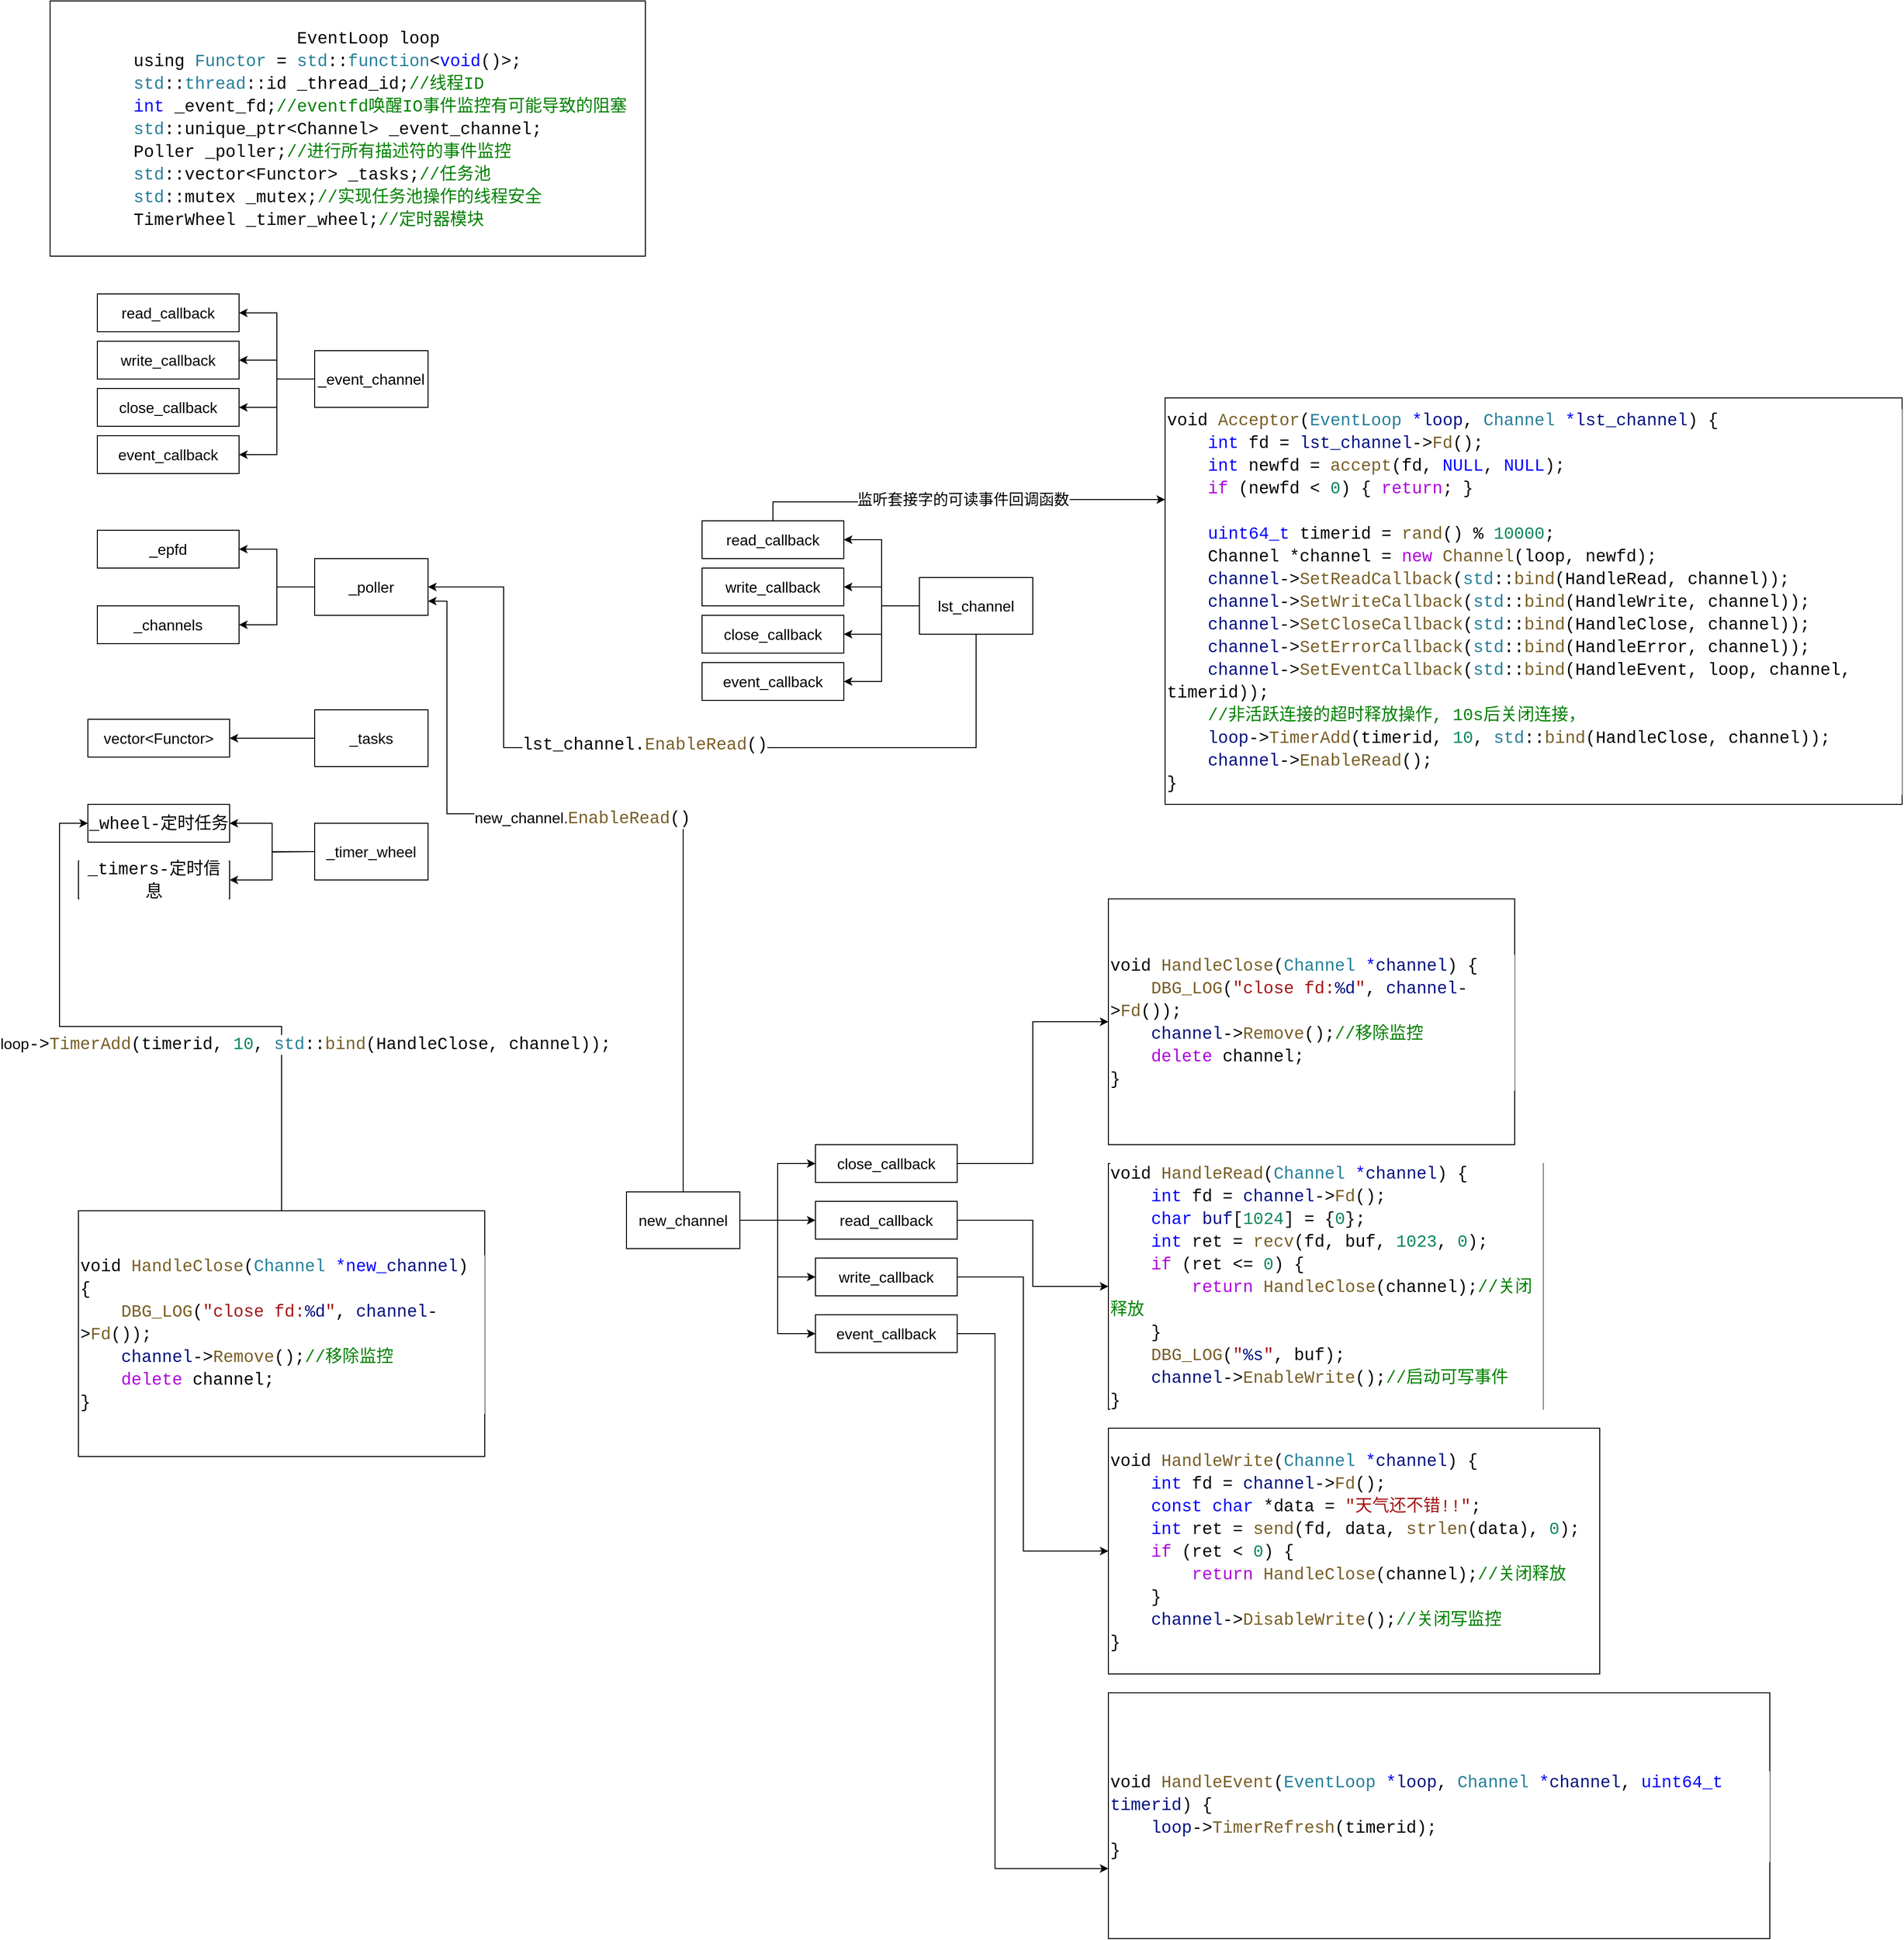 <mxfile version="20.8.10" type="device"><diagram name="第 1 页" id="_qvHNaGDCijFISNcm5_y"><mxGraphModel dx="2049" dy="1194" grid="1" gridSize="10" guides="1" tooltips="1" connect="1" arrows="1" fold="1" page="1" pageScale="1" pageWidth="827" pageHeight="1169" math="0" shadow="0"><root><mxCell id="0"/><mxCell id="1" parent="0"/><mxCell id="lhqdtVcN0ZdNPzVrgUsT-1" value="&lt;div style=&quot;background-color: rgb(255, 255, 255); font-family: Consolas, &amp;quot;Courier New&amp;quot;, monospace; font-size: 18px; line-height: 24px;&quot;&gt;&lt;div&gt;void &lt;span style=&quot;color: #795e26;&quot;&gt;HandleClose&lt;/span&gt;(&lt;span style=&quot;color: #267f99;&quot;&gt;Channel&lt;/span&gt; &lt;span style=&quot;color: #0000ff;&quot;&gt;*&lt;/span&gt;&lt;span style=&quot;color: #001080;&quot;&gt;channel&lt;/span&gt;) {&lt;/div&gt;&lt;div&gt;&amp;nbsp; &amp;nbsp; &lt;span style=&quot;color: #795e26;&quot;&gt;DBG_LOG&lt;/span&gt;(&lt;span style=&quot;color: #a31515;&quot;&gt;&quot;close fd:&lt;/span&gt;&lt;span style=&quot;color: #001080;&quot;&gt;%d&lt;/span&gt;&lt;span style=&quot;color: #a31515;&quot;&gt;&quot;&lt;/span&gt;, &lt;span style=&quot;color: #001080;&quot;&gt;channel&lt;/span&gt;-&amp;gt;&lt;span style=&quot;color: #795e26;&quot;&gt;Fd&lt;/span&gt;());&lt;/div&gt;&lt;div&gt;&amp;nbsp; &amp;nbsp; &lt;span style=&quot;color: #001080;&quot;&gt;channel&lt;/span&gt;-&amp;gt;&lt;span style=&quot;color: #795e26;&quot;&gt;Remove&lt;/span&gt;();&lt;span style=&quot;color: #008000;&quot;&gt;//移除监控&lt;/span&gt;&lt;/div&gt;&lt;div&gt;&amp;nbsp; &amp;nbsp; &lt;span style=&quot;color: #af00db;&quot;&gt;delete&lt;/span&gt; channel;&lt;/div&gt;&lt;div&gt;}&lt;/div&gt;&lt;/div&gt;" style="rounded=0;whiteSpace=wrap;html=1;align=left;" vertex="1" parent="1"><mxGeometry x="1200" y="1600" width="430" height="260" as="geometry"/></mxCell><mxCell id="lhqdtVcN0ZdNPzVrgUsT-2" value="&lt;div style=&quot;background-color: rgb(255, 255, 255); font-family: Consolas, &amp;quot;Courier New&amp;quot;, monospace; font-size: 18px; line-height: 24px;&quot;&gt;&lt;div&gt;void &lt;span style=&quot;color: #795e26;&quot;&gt;HandleRead&lt;/span&gt;(&lt;span style=&quot;color: #267f99;&quot;&gt;Channel&lt;/span&gt; &lt;span style=&quot;color: #0000ff;&quot;&gt;*&lt;/span&gt;&lt;span style=&quot;color: #001080;&quot;&gt;channel&lt;/span&gt;) {&lt;/div&gt;&lt;div&gt;&amp;nbsp; &amp;nbsp; &lt;span style=&quot;color: #0000ff;&quot;&gt;int&lt;/span&gt; fd = &lt;span style=&quot;color: #001080;&quot;&gt;channel&lt;/span&gt;-&amp;gt;&lt;span style=&quot;color: #795e26;&quot;&gt;Fd&lt;/span&gt;();&lt;/div&gt;&lt;div&gt;&amp;nbsp; &amp;nbsp; &lt;span style=&quot;color: #0000ff;&quot;&gt;char&lt;/span&gt; &lt;span style=&quot;color: #001080;&quot;&gt;buf&lt;/span&gt;[&lt;span style=&quot;color: #098658;&quot;&gt;1024&lt;/span&gt;] = {&lt;span style=&quot;color: #098658;&quot;&gt;0&lt;/span&gt;};&lt;/div&gt;&lt;div&gt;&amp;nbsp; &amp;nbsp; &lt;span style=&quot;color: #0000ff;&quot;&gt;int&lt;/span&gt; ret = &lt;span style=&quot;color: #795e26;&quot;&gt;recv&lt;/span&gt;(fd, buf, &lt;span style=&quot;color: #098658;&quot;&gt;1023&lt;/span&gt;, &lt;span style=&quot;color: #098658;&quot;&gt;0&lt;/span&gt;);&lt;/div&gt;&lt;div&gt;&amp;nbsp; &amp;nbsp; &lt;span style=&quot;color: #af00db;&quot;&gt;if&lt;/span&gt; (ret &amp;lt;= &lt;span style=&quot;color: #098658;&quot;&gt;0&lt;/span&gt;) {&lt;/div&gt;&lt;div&gt;&amp;nbsp; &amp;nbsp; &amp;nbsp; &amp;nbsp; &lt;span style=&quot;color: #af00db;&quot;&gt;return&lt;/span&gt; &lt;span style=&quot;color: #795e26;&quot;&gt;HandleClose&lt;/span&gt;(channel);&lt;span style=&quot;color: #008000;&quot;&gt;//关闭释放&lt;/span&gt;&lt;/div&gt;&lt;div&gt;&amp;nbsp; &amp;nbsp; }&lt;/div&gt;&lt;div&gt;&amp;nbsp; &amp;nbsp; &lt;span style=&quot;color: #795e26;&quot;&gt;DBG_LOG&lt;/span&gt;(&lt;span style=&quot;color: #a31515;&quot;&gt;&quot;&lt;/span&gt;&lt;span style=&quot;color: #001080;&quot;&gt;%s&lt;/span&gt;&lt;span style=&quot;color: #a31515;&quot;&gt;&quot;&lt;/span&gt;, buf);&lt;/div&gt;&lt;div&gt;&amp;nbsp; &amp;nbsp; &lt;span style=&quot;color: #001080;&quot;&gt;channel&lt;/span&gt;-&amp;gt;&lt;span style=&quot;color: #795e26;&quot;&gt;EnableWrite&lt;/span&gt;();&lt;span style=&quot;color: #008000;&quot;&gt;//启动可写事件&lt;/span&gt;&lt;/div&gt;&lt;div&gt;}&lt;/div&gt;&lt;/div&gt;" style="rounded=0;whiteSpace=wrap;html=1;align=left;" vertex="1" parent="1"><mxGeometry x="1200" y="1880" width="460" height="260" as="geometry"/></mxCell><mxCell id="lhqdtVcN0ZdNPzVrgUsT-4" value="&lt;div style=&quot;background-color: rgb(255, 255, 255); font-family: Consolas, &amp;quot;Courier New&amp;quot;, monospace; font-size: 18px; line-height: 24px;&quot;&gt;&lt;div&gt;void &lt;span style=&quot;color: #795e26;&quot;&gt;HandleWrite&lt;/span&gt;(&lt;span style=&quot;color: #267f99;&quot;&gt;Channel&lt;/span&gt; &lt;span style=&quot;color: #0000ff;&quot;&gt;*&lt;/span&gt;&lt;span style=&quot;color: #001080;&quot;&gt;channel&lt;/span&gt;) {&lt;/div&gt;&lt;div&gt;&amp;nbsp; &amp;nbsp; &lt;span style=&quot;color: #0000ff;&quot;&gt;int&lt;/span&gt; fd = &lt;span style=&quot;color: #001080;&quot;&gt;channel&lt;/span&gt;-&amp;gt;&lt;span style=&quot;color: #795e26;&quot;&gt;Fd&lt;/span&gt;();&lt;/div&gt;&lt;div&gt;&amp;nbsp; &amp;nbsp; &lt;span style=&quot;color: #0000ff;&quot;&gt;const&lt;/span&gt; &lt;span style=&quot;color: #0000ff;&quot;&gt;char&lt;/span&gt; *data = &lt;span style=&quot;color: #a31515;&quot;&gt;&quot;天气还不错!!&quot;&lt;/span&gt;;&lt;/div&gt;&lt;div&gt;&amp;nbsp; &amp;nbsp; &lt;span style=&quot;color: #0000ff;&quot;&gt;int&lt;/span&gt; ret = &lt;span style=&quot;color: #795e26;&quot;&gt;send&lt;/span&gt;(fd, data, &lt;span style=&quot;color: #795e26;&quot;&gt;strlen&lt;/span&gt;(data), &lt;span style=&quot;color: #098658;&quot;&gt;0&lt;/span&gt;);&lt;/div&gt;&lt;div&gt;&amp;nbsp; &amp;nbsp; &lt;span style=&quot;color: #af00db;&quot;&gt;if&lt;/span&gt; (ret &amp;lt; &lt;span style=&quot;color: #098658;&quot;&gt;0&lt;/span&gt;) {&lt;/div&gt;&lt;div&gt;&amp;nbsp; &amp;nbsp; &amp;nbsp; &amp;nbsp; &lt;span style=&quot;color: #af00db;&quot;&gt;return&lt;/span&gt; &lt;span style=&quot;color: #795e26;&quot;&gt;HandleClose&lt;/span&gt;(channel);&lt;span style=&quot;color: #008000;&quot;&gt;//关闭释放&lt;/span&gt;&lt;/div&gt;&lt;div&gt;&amp;nbsp; &amp;nbsp; }&lt;/div&gt;&lt;div&gt;&amp;nbsp; &amp;nbsp; &lt;span style=&quot;color: #001080;&quot;&gt;channel&lt;/span&gt;-&amp;gt;&lt;span style=&quot;color: #795e26;&quot;&gt;DisableWrite&lt;/span&gt;();&lt;span style=&quot;color: #008000;&quot;&gt;//关闭写监控&lt;/span&gt;&lt;/div&gt;&lt;div&gt;}&lt;/div&gt;&lt;/div&gt;" style="rounded=0;whiteSpace=wrap;html=1;align=left;" vertex="1" parent="1"><mxGeometry x="1200" y="2160" width="520" height="260" as="geometry"/></mxCell><mxCell id="lhqdtVcN0ZdNPzVrgUsT-5" value="&lt;div style=&quot;background-color: rgb(255, 255, 255); font-family: Consolas, &amp;quot;Courier New&amp;quot;, monospace; font-size: 18px; line-height: 24px;&quot;&gt;&lt;div&gt;void &lt;span style=&quot;color: #795e26;&quot;&gt;HandleEvent&lt;/span&gt;(&lt;span style=&quot;color: #267f99;&quot;&gt;EventLoop&lt;/span&gt; &lt;span style=&quot;color: #0000ff;&quot;&gt;*&lt;/span&gt;&lt;span style=&quot;color: #001080;&quot;&gt;loop&lt;/span&gt;, &lt;span style=&quot;color: #267f99;&quot;&gt;Channel&lt;/span&gt; &lt;span style=&quot;color: #0000ff;&quot;&gt;*&lt;/span&gt;&lt;span style=&quot;color: #001080;&quot;&gt;channel&lt;/span&gt;, &lt;span style=&quot;color: #0000ff;&quot;&gt;uint64_t&lt;/span&gt; &lt;span style=&quot;color: #001080;&quot;&gt;timerid&lt;/span&gt;) {&lt;/div&gt;&lt;div&gt;&amp;nbsp; &amp;nbsp; &lt;span style=&quot;color: #001080;&quot;&gt;loop&lt;/span&gt;-&amp;gt;&lt;span style=&quot;color: #795e26;&quot;&gt;TimerRefresh&lt;/span&gt;(timerid);&lt;/div&gt;&lt;div style=&quot;&quot;&gt;}&lt;/div&gt;&lt;/div&gt;" style="rounded=0;whiteSpace=wrap;html=1;align=left;" vertex="1" parent="1"><mxGeometry x="1200" y="2440" width="700" height="260" as="geometry"/></mxCell><mxCell id="lhqdtVcN0ZdNPzVrgUsT-6" value="&lt;div style=&quot;background-color: rgb(255, 255, 255); font-family: Consolas, &amp;quot;Courier New&amp;quot;, monospace; font-size: 18px; line-height: 24px;&quot;&gt;&lt;div&gt;void &lt;span style=&quot;color: #795e26;&quot;&gt;Acceptor&lt;/span&gt;(&lt;span style=&quot;color: #267f99;&quot;&gt;EventLoop&lt;/span&gt; &lt;span style=&quot;color: #0000ff;&quot;&gt;*&lt;/span&gt;&lt;span style=&quot;color: #001080;&quot;&gt;loop&lt;/span&gt;, &lt;span style=&quot;color: #267f99;&quot;&gt;Channel&lt;/span&gt; &lt;span style=&quot;color: #0000ff;&quot;&gt;*&lt;/span&gt;&lt;span style=&quot;color: #001080;&quot;&gt;lst_channel&lt;/span&gt;) {&lt;/div&gt;&lt;div&gt;&amp;nbsp; &amp;nbsp; &lt;span style=&quot;color: #0000ff;&quot;&gt;int&lt;/span&gt; fd = &lt;span style=&quot;color: #001080;&quot;&gt;lst_channel&lt;/span&gt;-&amp;gt;&lt;span style=&quot;color: #795e26;&quot;&gt;Fd&lt;/span&gt;();&lt;/div&gt;&lt;div&gt;&amp;nbsp; &amp;nbsp; &lt;span style=&quot;color: #0000ff;&quot;&gt;int&lt;/span&gt; newfd = &lt;span style=&quot;color: #795e26;&quot;&gt;accept&lt;/span&gt;(fd, &lt;span style=&quot;color: #0000ff;&quot;&gt;NULL&lt;/span&gt;, &lt;span style=&quot;color: #0000ff;&quot;&gt;NULL&lt;/span&gt;);&lt;/div&gt;&lt;div&gt;&amp;nbsp; &amp;nbsp; &lt;span style=&quot;color: #af00db;&quot;&gt;if&lt;/span&gt; (newfd &amp;lt; &lt;span style=&quot;color: #098658;&quot;&gt;0&lt;/span&gt;) { &lt;span style=&quot;color: #af00db;&quot;&gt;return&lt;/span&gt;; }&lt;/div&gt;&lt;br&gt;&lt;div&gt;&amp;nbsp; &amp;nbsp; &lt;span style=&quot;color: #0000ff;&quot;&gt;uint64_t&lt;/span&gt; timerid = &lt;span style=&quot;color: #795e26;&quot;&gt;rand&lt;/span&gt;() % &lt;span style=&quot;color: #098658;&quot;&gt;10000&lt;/span&gt;;&lt;/div&gt;&lt;div&gt;&amp;nbsp; &amp;nbsp; Channel *channel = &lt;span style=&quot;color: #af00db;&quot;&gt;new&lt;/span&gt; &lt;span style=&quot;color: #795e26;&quot;&gt;Channel&lt;/span&gt;(loop, newfd);&lt;/div&gt;&lt;div&gt;&amp;nbsp; &amp;nbsp; &lt;span style=&quot;color: #001080;&quot;&gt;channel&lt;/span&gt;-&amp;gt;&lt;span style=&quot;color: #795e26;&quot;&gt;SetReadCallback&lt;/span&gt;(&lt;span style=&quot;color: #267f99;&quot;&gt;std&lt;/span&gt;::&lt;span style=&quot;color: #795e26;&quot;&gt;bind&lt;/span&gt;(HandleRead, channel));&lt;/div&gt;&lt;div&gt;&amp;nbsp; &amp;nbsp; &lt;span style=&quot;color: #001080;&quot;&gt;channel&lt;/span&gt;-&amp;gt;&lt;span style=&quot;color: #795e26;&quot;&gt;SetWriteCallback&lt;/span&gt;(&lt;span style=&quot;color: #267f99;&quot;&gt;std&lt;/span&gt;::&lt;span style=&quot;color: #795e26;&quot;&gt;bind&lt;/span&gt;(HandleWrite, channel));&lt;/div&gt;&lt;div&gt;&amp;nbsp; &amp;nbsp; &lt;span style=&quot;color: #001080;&quot;&gt;channel&lt;/span&gt;-&amp;gt;&lt;span style=&quot;color: #795e26;&quot;&gt;SetCloseCallback&lt;/span&gt;(&lt;span style=&quot;color: #267f99;&quot;&gt;std&lt;/span&gt;::&lt;span style=&quot;color: #795e26;&quot;&gt;bind&lt;/span&gt;(HandleClose, channel));&lt;/div&gt;&lt;div&gt;&amp;nbsp; &amp;nbsp; &lt;span style=&quot;color: #001080;&quot;&gt;channel&lt;/span&gt;-&amp;gt;&lt;span style=&quot;color: #795e26;&quot;&gt;SetErrorCallback&lt;/span&gt;(&lt;span style=&quot;color: #267f99;&quot;&gt;std&lt;/span&gt;::&lt;span style=&quot;color: #795e26;&quot;&gt;bind&lt;/span&gt;(HandleError, channel));&lt;/div&gt;&lt;div&gt;&amp;nbsp; &amp;nbsp; &lt;span style=&quot;color: #001080;&quot;&gt;channel&lt;/span&gt;-&amp;gt;&lt;span style=&quot;color: #795e26;&quot;&gt;SetEventCallback&lt;/span&gt;(&lt;span style=&quot;color: #267f99;&quot;&gt;std&lt;/span&gt;::&lt;span style=&quot;color: #795e26;&quot;&gt;bind&lt;/span&gt;(HandleEvent, loop, channel, timerid));&lt;/div&gt;&lt;div&gt;&lt;span style=&quot;color: #008000;&quot;&gt;&amp;nbsp; &amp;nbsp; //非活跃连接的超时释放操作, 10s后关闭连接，&lt;/span&gt;&lt;/div&gt;&lt;div&gt;&amp;nbsp; &amp;nbsp; &lt;span style=&quot;color: #001080;&quot;&gt;loop&lt;/span&gt;-&amp;gt;&lt;span style=&quot;color: #795e26;&quot;&gt;TimerAdd&lt;/span&gt;(timerid, &lt;span style=&quot;color: #098658;&quot;&gt;10&lt;/span&gt;, &lt;span style=&quot;color: #267f99;&quot;&gt;std&lt;/span&gt;::&lt;span style=&quot;color: #795e26;&quot;&gt;bind&lt;/span&gt;(HandleClose, channel));&lt;/div&gt;&lt;div&gt;&amp;nbsp; &amp;nbsp; &lt;span style=&quot;color: #001080;&quot;&gt;channel&lt;/span&gt;-&amp;gt;&lt;span style=&quot;color: #795e26;&quot;&gt;EnableRead&lt;/span&gt;();&lt;/div&gt;&lt;div&gt;}&lt;/div&gt;&lt;/div&gt;" style="rounded=0;whiteSpace=wrap;html=1;align=left;" vertex="1" parent="1"><mxGeometry x="1260" y="1070" width="780" height="430" as="geometry"/></mxCell><mxCell id="lhqdtVcN0ZdNPzVrgUsT-8" value="&lt;div style=&quot;background-color: rgb(255, 255, 255); font-family: Consolas, &amp;quot;Courier New&amp;quot;, monospace; font-size: 18px; line-height: 24px;&quot;&gt;&lt;span style=&quot;white-space: pre;&quot;&gt;&#9;&lt;/span&gt;&lt;span style=&quot;white-space: pre;&quot;&gt;&#9;&lt;/span&gt;&lt;span style=&quot;white-space: pre;&quot;&gt;&#9;&lt;/span&gt;EventLoop loop&lt;/div&gt;&lt;div style=&quot;background-color: rgb(255, 255, 255); font-family: Consolas, &amp;quot;Courier New&amp;quot;, monospace; font-size: 18px; line-height: 24px;&quot;&gt;&lt;div style=&quot;line-height: 24px;&quot;&gt;&lt;div&gt;&lt;span style=&quot;white-space: pre;&quot;&gt;&#9;&lt;/span&gt;using &lt;span style=&quot;color: #267f99;&quot;&gt;Functor&lt;/span&gt; = &lt;span style=&quot;color: #267f99;&quot;&gt;std&lt;/span&gt;::&lt;span style=&quot;color: #267f99;&quot;&gt;function&lt;/span&gt;&amp;lt;&lt;span style=&quot;color: #0000ff;&quot;&gt;void&lt;/span&gt;()&amp;gt;;&lt;/div&gt;&lt;div&gt;&lt;span style=&quot;color: #267f99;&quot;&gt;&lt;span style=&quot;white-space: pre;&quot;&gt;&#9;&lt;/span&gt;std&lt;/span&gt;::&lt;span style=&quot;color: #267f99;&quot;&gt;thread&lt;/span&gt;::id _thread_id;&lt;span style=&quot;color: #008000;&quot;&gt;//线程ID&lt;/span&gt;&lt;/div&gt;&lt;div&gt;&amp;nbsp; &amp;nbsp; &amp;nbsp; &amp;nbsp; &lt;span style=&quot;color: #0000ff;&quot;&gt;int&lt;/span&gt; _event_fd;&lt;span style=&quot;color: #008000;&quot;&gt;//eventfd唤醒IO事件监控有可能导致的阻塞&lt;/span&gt;&lt;/div&gt;&lt;div&gt;&amp;nbsp; &amp;nbsp; &amp;nbsp; &amp;nbsp; &lt;span style=&quot;color: #267f99;&quot;&gt;std&lt;/span&gt;::unique_ptr&amp;lt;Channel&amp;gt; _event_channel;&lt;/div&gt;&lt;div&gt;&amp;nbsp; &amp;nbsp; &amp;nbsp; &amp;nbsp; Poller _poller;&lt;span style=&quot;color: #008000;&quot;&gt;//进行所有描述符的事件监控&lt;/span&gt;&lt;/div&gt;&lt;div&gt;&amp;nbsp; &amp;nbsp; &amp;nbsp; &amp;nbsp; &lt;span style=&quot;color: #267f99;&quot;&gt;std&lt;/span&gt;::vector&amp;lt;Functor&amp;gt; _tasks;&lt;span style=&quot;color: #008000;&quot;&gt;//任务池&lt;/span&gt;&lt;/div&gt;&lt;div&gt;&amp;nbsp; &amp;nbsp; &amp;nbsp; &amp;nbsp; &lt;span style=&quot;color: #267f99;&quot;&gt;std&lt;/span&gt;::mutex _mutex;&lt;span style=&quot;color: #008000;&quot;&gt;//实现任务池操作的线程安全&lt;/span&gt;&lt;/div&gt;&lt;div&gt;&amp;nbsp; &amp;nbsp; &amp;nbsp; &amp;nbsp; TimerWheel _timer_wheel;&lt;span style=&quot;color: #008000;&quot;&gt;//定时器模块&lt;/span&gt;&lt;/div&gt;&lt;/div&gt;&lt;/div&gt;" style="rounded=0;whiteSpace=wrap;html=1;align=left;" vertex="1" parent="1"><mxGeometry x="80" y="650" width="630" height="270" as="geometry"/></mxCell><mxCell id="lhqdtVcN0ZdNPzVrgUsT-14" style="edgeStyle=orthogonalEdgeStyle;rounded=0;orthogonalLoop=1;jettySize=auto;html=1;exitX=0;exitY=0.5;exitDx=0;exitDy=0;entryX=1;entryY=0.5;entryDx=0;entryDy=0;fontSize=16;" edge="1" parent="1" source="lhqdtVcN0ZdNPzVrgUsT-9" target="lhqdtVcN0ZdNPzVrgUsT-10"><mxGeometry relative="1" as="geometry"/></mxCell><mxCell id="lhqdtVcN0ZdNPzVrgUsT-15" style="edgeStyle=orthogonalEdgeStyle;rounded=0;orthogonalLoop=1;jettySize=auto;html=1;exitX=0;exitY=0.5;exitDx=0;exitDy=0;entryX=1;entryY=0.5;entryDx=0;entryDy=0;fontSize=16;" edge="1" parent="1" source="lhqdtVcN0ZdNPzVrgUsT-9" target="lhqdtVcN0ZdNPzVrgUsT-11"><mxGeometry relative="1" as="geometry"/></mxCell><mxCell id="lhqdtVcN0ZdNPzVrgUsT-16" style="edgeStyle=orthogonalEdgeStyle;rounded=0;orthogonalLoop=1;jettySize=auto;html=1;exitX=0;exitY=0.5;exitDx=0;exitDy=0;entryX=1;entryY=0.5;entryDx=0;entryDy=0;fontSize=16;" edge="1" parent="1" source="lhqdtVcN0ZdNPzVrgUsT-9" target="lhqdtVcN0ZdNPzVrgUsT-12"><mxGeometry relative="1" as="geometry"/></mxCell><mxCell id="lhqdtVcN0ZdNPzVrgUsT-17" style="edgeStyle=orthogonalEdgeStyle;rounded=0;orthogonalLoop=1;jettySize=auto;html=1;exitX=0;exitY=0.5;exitDx=0;exitDy=0;entryX=1;entryY=0.5;entryDx=0;entryDy=0;fontSize=16;" edge="1" parent="1" source="lhqdtVcN0ZdNPzVrgUsT-9" target="lhqdtVcN0ZdNPzVrgUsT-13"><mxGeometry relative="1" as="geometry"/></mxCell><mxCell id="lhqdtVcN0ZdNPzVrgUsT-9" value="_event_channel" style="rounded=0;whiteSpace=wrap;html=1;fontSize=16;" vertex="1" parent="1"><mxGeometry x="360" y="1020" width="120" height="60" as="geometry"/></mxCell><mxCell id="lhqdtVcN0ZdNPzVrgUsT-10" value="read_callback" style="rounded=0;whiteSpace=wrap;html=1;fontSize=16;" vertex="1" parent="1"><mxGeometry x="130" y="960" width="150" height="40" as="geometry"/></mxCell><mxCell id="lhqdtVcN0ZdNPzVrgUsT-11" value="write_callback" style="rounded=0;whiteSpace=wrap;html=1;fontSize=16;" vertex="1" parent="1"><mxGeometry x="130" y="1010" width="150" height="40" as="geometry"/></mxCell><mxCell id="lhqdtVcN0ZdNPzVrgUsT-12" value="close_callback" style="rounded=0;whiteSpace=wrap;html=1;fontSize=16;" vertex="1" parent="1"><mxGeometry x="130" y="1060" width="150" height="40" as="geometry"/></mxCell><mxCell id="lhqdtVcN0ZdNPzVrgUsT-13" value="event_callback" style="rounded=0;whiteSpace=wrap;html=1;fontSize=16;" vertex="1" parent="1"><mxGeometry x="130" y="1110" width="150" height="40" as="geometry"/></mxCell><mxCell id="lhqdtVcN0ZdNPzVrgUsT-21" style="edgeStyle=orthogonalEdgeStyle;rounded=0;orthogonalLoop=1;jettySize=auto;html=1;exitX=0;exitY=0.5;exitDx=0;exitDy=0;entryX=1;entryY=0.5;entryDx=0;entryDy=0;fontSize=16;" edge="1" parent="1" source="lhqdtVcN0ZdNPzVrgUsT-18" target="lhqdtVcN0ZdNPzVrgUsT-19"><mxGeometry relative="1" as="geometry"/></mxCell><mxCell id="lhqdtVcN0ZdNPzVrgUsT-22" style="edgeStyle=orthogonalEdgeStyle;rounded=0;orthogonalLoop=1;jettySize=auto;html=1;exitX=0;exitY=0.5;exitDx=0;exitDy=0;entryX=1;entryY=0.5;entryDx=0;entryDy=0;fontSize=16;" edge="1" parent="1" source="lhqdtVcN0ZdNPzVrgUsT-18" target="lhqdtVcN0ZdNPzVrgUsT-20"><mxGeometry relative="1" as="geometry"/></mxCell><mxCell id="lhqdtVcN0ZdNPzVrgUsT-18" value="_poller" style="rounded=0;whiteSpace=wrap;html=1;fontSize=16;" vertex="1" parent="1"><mxGeometry x="360" y="1240" width="120" height="60" as="geometry"/></mxCell><mxCell id="lhqdtVcN0ZdNPzVrgUsT-19" value="_epfd" style="rounded=0;whiteSpace=wrap;html=1;fontSize=16;" vertex="1" parent="1"><mxGeometry x="130" y="1210" width="150" height="40" as="geometry"/></mxCell><mxCell id="lhqdtVcN0ZdNPzVrgUsT-20" value="_channels" style="rounded=0;whiteSpace=wrap;html=1;fontSize=16;" vertex="1" parent="1"><mxGeometry x="130" y="1290" width="150" height="40" as="geometry"/></mxCell><mxCell id="lhqdtVcN0ZdNPzVrgUsT-25" style="edgeStyle=orthogonalEdgeStyle;rounded=0;orthogonalLoop=1;jettySize=auto;html=1;exitX=0;exitY=0.5;exitDx=0;exitDy=0;entryX=1;entryY=0.5;entryDx=0;entryDy=0;fontSize=16;" edge="1" parent="1" source="lhqdtVcN0ZdNPzVrgUsT-23" target="lhqdtVcN0ZdNPzVrgUsT-24"><mxGeometry relative="1" as="geometry"/></mxCell><mxCell id="lhqdtVcN0ZdNPzVrgUsT-23" value="_tasks" style="rounded=0;whiteSpace=wrap;html=1;fontSize=16;" vertex="1" parent="1"><mxGeometry x="360" y="1400" width="120" height="60" as="geometry"/></mxCell><mxCell id="lhqdtVcN0ZdNPzVrgUsT-24" value="vector&amp;lt;Functor&amp;gt;" style="rounded=0;whiteSpace=wrap;html=1;fontSize=16;" vertex="1" parent="1"><mxGeometry x="120" y="1410" width="150" height="40" as="geometry"/></mxCell><mxCell id="lhqdtVcN0ZdNPzVrgUsT-29" style="edgeStyle=orthogonalEdgeStyle;rounded=0;orthogonalLoop=1;jettySize=auto;html=1;entryX=1;entryY=0.5;entryDx=0;entryDy=0;fontSize=16;" edge="1" parent="1" target="lhqdtVcN0ZdNPzVrgUsT-27"><mxGeometry relative="1" as="geometry"><mxPoint x="360" y="1550" as="sourcePoint"/></mxGeometry></mxCell><mxCell id="lhqdtVcN0ZdNPzVrgUsT-30" style="edgeStyle=orthogonalEdgeStyle;rounded=0;orthogonalLoop=1;jettySize=auto;html=1;exitX=0;exitY=0.5;exitDx=0;exitDy=0;entryX=1;entryY=0.5;entryDx=0;entryDy=0;fontSize=16;" edge="1" parent="1" source="lhqdtVcN0ZdNPzVrgUsT-26" target="lhqdtVcN0ZdNPzVrgUsT-28"><mxGeometry relative="1" as="geometry"/></mxCell><mxCell id="lhqdtVcN0ZdNPzVrgUsT-26" value="_timer_wheel" style="rounded=0;whiteSpace=wrap;html=1;fontSize=16;" vertex="1" parent="1"><mxGeometry x="360" y="1520" width="120" height="60" as="geometry"/></mxCell><mxCell id="lhqdtVcN0ZdNPzVrgUsT-27" value="&lt;div style=&quot;background-color: rgb(255, 255, 255); font-family: Consolas, &amp;quot;Courier New&amp;quot;, monospace; font-size: 18px; line-height: 24px;&quot;&gt;_wheel-定时任务&lt;/div&gt;" style="rounded=0;whiteSpace=wrap;html=1;fontSize=16;" vertex="1" parent="1"><mxGeometry x="120" y="1500" width="150" height="40" as="geometry"/></mxCell><mxCell id="lhqdtVcN0ZdNPzVrgUsT-28" value="&lt;div style=&quot;background-color: rgb(255, 255, 255); font-family: Consolas, &amp;quot;Courier New&amp;quot;, monospace; font-size: 18px; line-height: 24px;&quot;&gt;&lt;div style=&quot;line-height: 24px;&quot;&gt;_timers-定时信息&lt;/div&gt;&lt;/div&gt;" style="rounded=0;whiteSpace=wrap;html=1;fontSize=16;" vertex="1" parent="1"><mxGeometry x="110" y="1560" width="160" height="40" as="geometry"/></mxCell><mxCell id="lhqdtVcN0ZdNPzVrgUsT-31" style="edgeStyle=orthogonalEdgeStyle;rounded=0;orthogonalLoop=1;jettySize=auto;html=1;exitX=0;exitY=0.5;exitDx=0;exitDy=0;entryX=1;entryY=0.5;entryDx=0;entryDy=0;fontSize=16;" edge="1" source="lhqdtVcN0ZdNPzVrgUsT-35" target="lhqdtVcN0ZdNPzVrgUsT-36" parent="1"><mxGeometry relative="1" as="geometry"/></mxCell><mxCell id="lhqdtVcN0ZdNPzVrgUsT-32" style="edgeStyle=orthogonalEdgeStyle;rounded=0;orthogonalLoop=1;jettySize=auto;html=1;exitX=0;exitY=0.5;exitDx=0;exitDy=0;entryX=1;entryY=0.5;entryDx=0;entryDy=0;fontSize=16;" edge="1" source="lhqdtVcN0ZdNPzVrgUsT-35" target="lhqdtVcN0ZdNPzVrgUsT-37" parent="1"><mxGeometry relative="1" as="geometry"/></mxCell><mxCell id="lhqdtVcN0ZdNPzVrgUsT-33" style="edgeStyle=orthogonalEdgeStyle;rounded=0;orthogonalLoop=1;jettySize=auto;html=1;exitX=0;exitY=0.5;exitDx=0;exitDy=0;entryX=1;entryY=0.5;entryDx=0;entryDy=0;fontSize=16;" edge="1" source="lhqdtVcN0ZdNPzVrgUsT-35" target="lhqdtVcN0ZdNPzVrgUsT-38" parent="1"><mxGeometry relative="1" as="geometry"/></mxCell><mxCell id="lhqdtVcN0ZdNPzVrgUsT-34" style="edgeStyle=orthogonalEdgeStyle;rounded=0;orthogonalLoop=1;jettySize=auto;html=1;exitX=0;exitY=0.5;exitDx=0;exitDy=0;entryX=1;entryY=0.5;entryDx=0;entryDy=0;fontSize=16;" edge="1" source="lhqdtVcN0ZdNPzVrgUsT-35" target="lhqdtVcN0ZdNPzVrgUsT-39" parent="1"><mxGeometry relative="1" as="geometry"/></mxCell><mxCell id="lhqdtVcN0ZdNPzVrgUsT-42" style="edgeStyle=orthogonalEdgeStyle;rounded=0;orthogonalLoop=1;jettySize=auto;html=1;exitX=0.5;exitY=1;exitDx=0;exitDy=0;entryX=1;entryY=0.5;entryDx=0;entryDy=0;fontSize=16;" edge="1" parent="1" source="lhqdtVcN0ZdNPzVrgUsT-35" target="lhqdtVcN0ZdNPzVrgUsT-18"><mxGeometry relative="1" as="geometry"><Array as="points"><mxPoint x="1060" y="1440"/><mxPoint x="560" y="1440"/><mxPoint x="560" y="1270"/></Array></mxGeometry></mxCell><mxCell id="lhqdtVcN0ZdNPzVrgUsT-43" value="&lt;div style=&quot;font-family: Consolas, &amp;quot;Courier New&amp;quot;, monospace; font-size: 18px; line-height: 24px;&quot;&gt;lst_channel.&lt;span style=&quot;color: #795e26;&quot;&gt;EnableRead&lt;/span&gt;()&lt;/div&gt;" style="edgeLabel;html=1;align=center;verticalAlign=middle;resizable=0;points=[];fontSize=16;" vertex="1" connectable="0" parent="lhqdtVcN0ZdNPzVrgUsT-42"><mxGeometry x="0.083" y="-4" relative="1" as="geometry"><mxPoint as="offset"/></mxGeometry></mxCell><mxCell id="lhqdtVcN0ZdNPzVrgUsT-35" value="lst_channel" style="rounded=0;whiteSpace=wrap;html=1;fontSize=16;" vertex="1" parent="1"><mxGeometry x="1000" y="1260" width="120" height="60" as="geometry"/></mxCell><mxCell id="lhqdtVcN0ZdNPzVrgUsT-40" style="edgeStyle=orthogonalEdgeStyle;rounded=0;orthogonalLoop=1;jettySize=auto;html=1;exitX=0.5;exitY=0;exitDx=0;exitDy=0;entryX=0;entryY=0.25;entryDx=0;entryDy=0;fontSize=16;" edge="1" parent="1" source="lhqdtVcN0ZdNPzVrgUsT-36" target="lhqdtVcN0ZdNPzVrgUsT-6"><mxGeometry relative="1" as="geometry"><Array as="points"><mxPoint x="845" y="1180"/><mxPoint x="1090" y="1180"/><mxPoint x="1090" y="1178"/></Array></mxGeometry></mxCell><mxCell id="lhqdtVcN0ZdNPzVrgUsT-41" value="监听套接字的可读事件回调函数" style="edgeLabel;html=1;align=center;verticalAlign=middle;resizable=0;points=[];fontSize=16;" vertex="1" connectable="0" parent="lhqdtVcN0ZdNPzVrgUsT-40"><mxGeometry x="0.01" y="3" relative="1" as="geometry"><mxPoint as="offset"/></mxGeometry></mxCell><mxCell id="lhqdtVcN0ZdNPzVrgUsT-36" value="read_callback" style="rounded=0;whiteSpace=wrap;html=1;fontSize=16;" vertex="1" parent="1"><mxGeometry x="770" y="1200" width="150" height="40" as="geometry"/></mxCell><mxCell id="lhqdtVcN0ZdNPzVrgUsT-37" value="write_callback" style="rounded=0;whiteSpace=wrap;html=1;fontSize=16;" vertex="1" parent="1"><mxGeometry x="770" y="1250" width="150" height="40" as="geometry"/></mxCell><mxCell id="lhqdtVcN0ZdNPzVrgUsT-38" value="close_callback" style="rounded=0;whiteSpace=wrap;html=1;fontSize=16;" vertex="1" parent="1"><mxGeometry x="770" y="1300" width="150" height="40" as="geometry"/></mxCell><mxCell id="lhqdtVcN0ZdNPzVrgUsT-39" value="event_callback" style="rounded=0;whiteSpace=wrap;html=1;fontSize=16;" vertex="1" parent="1"><mxGeometry x="770" y="1350" width="150" height="40" as="geometry"/></mxCell><mxCell id="lhqdtVcN0ZdNPzVrgUsT-69" style="edgeStyle=orthogonalEdgeStyle;rounded=0;orthogonalLoop=1;jettySize=auto;html=1;exitX=1;exitY=0.5;exitDx=0;exitDy=0;fontSize=16;" edge="1" parent="1" source="lhqdtVcN0ZdNPzVrgUsT-45" target="lhqdtVcN0ZdNPzVrgUsT-2"><mxGeometry relative="1" as="geometry"/></mxCell><mxCell id="lhqdtVcN0ZdNPzVrgUsT-45" value="read_callback" style="rounded=0;whiteSpace=wrap;html=1;fontSize=16;" vertex="1" parent="1"><mxGeometry x="890" y="1920" width="150" height="40" as="geometry"/></mxCell><mxCell id="lhqdtVcN0ZdNPzVrgUsT-70" style="edgeStyle=orthogonalEdgeStyle;rounded=0;orthogonalLoop=1;jettySize=auto;html=1;exitX=1;exitY=0.5;exitDx=0;exitDy=0;entryX=0;entryY=0.5;entryDx=0;entryDy=0;fontSize=16;" edge="1" parent="1" source="lhqdtVcN0ZdNPzVrgUsT-46" target="lhqdtVcN0ZdNPzVrgUsT-4"><mxGeometry relative="1" as="geometry"><Array as="points"><mxPoint x="1110" y="2000"/><mxPoint x="1110" y="2290"/></Array></mxGeometry></mxCell><mxCell id="lhqdtVcN0ZdNPzVrgUsT-46" value="write_callback" style="rounded=0;whiteSpace=wrap;html=1;fontSize=16;" vertex="1" parent="1"><mxGeometry x="890" y="1980" width="150" height="40" as="geometry"/></mxCell><mxCell id="lhqdtVcN0ZdNPzVrgUsT-68" style="edgeStyle=orthogonalEdgeStyle;rounded=0;orthogonalLoop=1;jettySize=auto;html=1;exitX=1;exitY=0.5;exitDx=0;exitDy=0;entryX=0;entryY=0.5;entryDx=0;entryDy=0;fontSize=16;" edge="1" parent="1" source="lhqdtVcN0ZdNPzVrgUsT-47" target="lhqdtVcN0ZdNPzVrgUsT-1"><mxGeometry relative="1" as="geometry"/></mxCell><mxCell id="lhqdtVcN0ZdNPzVrgUsT-47" value="close_callback" style="rounded=0;whiteSpace=wrap;html=1;fontSize=16;" vertex="1" parent="1"><mxGeometry x="890" y="1860" width="150" height="40" as="geometry"/></mxCell><mxCell id="lhqdtVcN0ZdNPzVrgUsT-71" style="edgeStyle=orthogonalEdgeStyle;rounded=0;orthogonalLoop=1;jettySize=auto;html=1;exitX=1;exitY=0.5;exitDx=0;exitDy=0;entryX=0;entryY=0.715;entryDx=0;entryDy=0;entryPerimeter=0;fontSize=16;" edge="1" parent="1" source="lhqdtVcN0ZdNPzVrgUsT-48" target="lhqdtVcN0ZdNPzVrgUsT-5"><mxGeometry relative="1" as="geometry"><Array as="points"><mxPoint x="1080" y="2060"/><mxPoint x="1080" y="2626"/></Array></mxGeometry></mxCell><mxCell id="lhqdtVcN0ZdNPzVrgUsT-48" value="event_callback" style="rounded=0;whiteSpace=wrap;html=1;fontSize=16;" vertex="1" parent="1"><mxGeometry x="890" y="2040" width="150" height="40" as="geometry"/></mxCell><mxCell id="lhqdtVcN0ZdNPzVrgUsT-61" style="edgeStyle=orthogonalEdgeStyle;rounded=0;orthogonalLoop=1;jettySize=auto;html=1;exitX=0.5;exitY=0;exitDx=0;exitDy=0;entryX=0;entryY=0.5;entryDx=0;entryDy=0;fontSize=16;" edge="1" parent="1" source="lhqdtVcN0ZdNPzVrgUsT-60" target="lhqdtVcN0ZdNPzVrgUsT-27"><mxGeometry relative="1" as="geometry"/></mxCell><mxCell id="lhqdtVcN0ZdNPzVrgUsT-62" value="loop&lt;span style=&quot;font-family: Consolas, &amp;quot;Courier New&amp;quot;, monospace; font-size: 18px; text-align: left;&quot;&gt;-&amp;gt;&lt;/span&gt;&lt;span style=&quot;border-color: var(--border-color); font-family: Consolas, &amp;quot;Courier New&amp;quot;, monospace; font-size: 18px; text-align: left; color: rgb(121, 94, 38);&quot;&gt;TimerAdd&lt;/span&gt;&lt;span style=&quot;font-family: Consolas, &amp;quot;Courier New&amp;quot;, monospace; font-size: 18px; text-align: left;&quot;&gt;(timerid,&amp;nbsp;&lt;/span&gt;&lt;span style=&quot;border-color: var(--border-color); font-family: Consolas, &amp;quot;Courier New&amp;quot;, monospace; font-size: 18px; text-align: left; color: rgb(9, 134, 88);&quot;&gt;10&lt;/span&gt;&lt;span style=&quot;font-family: Consolas, &amp;quot;Courier New&amp;quot;, monospace; font-size: 18px; text-align: left;&quot;&gt;,&amp;nbsp;&lt;/span&gt;&lt;span style=&quot;border-color: var(--border-color); font-family: Consolas, &amp;quot;Courier New&amp;quot;, monospace; font-size: 18px; text-align: left; color: rgb(38, 127, 153);&quot;&gt;std&lt;/span&gt;&lt;span style=&quot;font-family: Consolas, &amp;quot;Courier New&amp;quot;, monospace; font-size: 18px; text-align: left;&quot;&gt;::&lt;/span&gt;&lt;span style=&quot;border-color: var(--border-color); font-family: Consolas, &amp;quot;Courier New&amp;quot;, monospace; font-size: 18px; text-align: left; color: rgb(121, 94, 38);&quot;&gt;bind&lt;/span&gt;&lt;span style=&quot;font-family: Consolas, &amp;quot;Courier New&amp;quot;, monospace; font-size: 18px; text-align: left;&quot;&gt;(HandleClose, channel));&lt;/span&gt;" style="edgeLabel;html=1;align=center;verticalAlign=middle;resizable=0;points=[];fontSize=16;" vertex="1" connectable="0" parent="lhqdtVcN0ZdNPzVrgUsT-61"><mxGeometry x="0.025" y="-3" relative="1" as="geometry"><mxPoint x="176" y="22" as="offset"/></mxGeometry></mxCell><mxCell id="lhqdtVcN0ZdNPzVrgUsT-60" value="&lt;div style=&quot;background-color: rgb(255, 255, 255); font-family: Consolas, &amp;quot;Courier New&amp;quot;, monospace; font-size: 18px; line-height: 24px;&quot;&gt;&lt;div&gt;void &lt;span style=&quot;color: #795e26;&quot;&gt;HandleClose&lt;/span&gt;(&lt;span style=&quot;color: #267f99;&quot;&gt;Channel&lt;/span&gt; &lt;span style=&quot;color: #0000ff;&quot;&gt;*new_&lt;/span&gt;&lt;span style=&quot;color: #001080;&quot;&gt;channel&lt;/span&gt;) {&lt;/div&gt;&lt;div&gt;&amp;nbsp; &amp;nbsp; &lt;span style=&quot;color: #795e26;&quot;&gt;DBG_LOG&lt;/span&gt;(&lt;span style=&quot;color: #a31515;&quot;&gt;&quot;close fd:&lt;/span&gt;&lt;span style=&quot;color: #001080;&quot;&gt;%d&lt;/span&gt;&lt;span style=&quot;color: #a31515;&quot;&gt;&quot;&lt;/span&gt;, &lt;span style=&quot;color: #001080;&quot;&gt;channel&lt;/span&gt;-&amp;gt;&lt;span style=&quot;color: #795e26;&quot;&gt;Fd&lt;/span&gt;());&lt;/div&gt;&lt;div&gt;&amp;nbsp; &amp;nbsp; &lt;span style=&quot;color: #001080;&quot;&gt;channel&lt;/span&gt;-&amp;gt;&lt;span style=&quot;color: #795e26;&quot;&gt;Remove&lt;/span&gt;();&lt;span style=&quot;color: #008000;&quot;&gt;//移除监控&lt;/span&gt;&lt;/div&gt;&lt;div&gt;&amp;nbsp; &amp;nbsp; &lt;span style=&quot;color: #af00db;&quot;&gt;delete&lt;/span&gt; channel;&lt;/div&gt;&lt;div&gt;}&lt;/div&gt;&lt;/div&gt;" style="rounded=0;whiteSpace=wrap;html=1;align=left;" vertex="1" parent="1"><mxGeometry x="110" y="1930" width="430" height="260" as="geometry"/></mxCell><mxCell id="lhqdtVcN0ZdNPzVrgUsT-64" style="edgeStyle=orthogonalEdgeStyle;rounded=0;orthogonalLoop=1;jettySize=auto;html=1;exitX=1;exitY=0.5;exitDx=0;exitDy=0;entryX=0;entryY=0.5;entryDx=0;entryDy=0;fontSize=16;" edge="1" parent="1" source="lhqdtVcN0ZdNPzVrgUsT-63" target="lhqdtVcN0ZdNPzVrgUsT-47"><mxGeometry relative="1" as="geometry"/></mxCell><mxCell id="lhqdtVcN0ZdNPzVrgUsT-65" style="edgeStyle=orthogonalEdgeStyle;rounded=0;orthogonalLoop=1;jettySize=auto;html=1;exitX=1;exitY=0.5;exitDx=0;exitDy=0;entryX=0;entryY=0.5;entryDx=0;entryDy=0;fontSize=16;" edge="1" parent="1" source="lhqdtVcN0ZdNPzVrgUsT-63" target="lhqdtVcN0ZdNPzVrgUsT-45"><mxGeometry relative="1" as="geometry"/></mxCell><mxCell id="lhqdtVcN0ZdNPzVrgUsT-66" style="edgeStyle=orthogonalEdgeStyle;rounded=0;orthogonalLoop=1;jettySize=auto;html=1;exitX=1;exitY=0.5;exitDx=0;exitDy=0;entryX=0;entryY=0.5;entryDx=0;entryDy=0;fontSize=16;" edge="1" parent="1" source="lhqdtVcN0ZdNPzVrgUsT-63" target="lhqdtVcN0ZdNPzVrgUsT-46"><mxGeometry relative="1" as="geometry"/></mxCell><mxCell id="lhqdtVcN0ZdNPzVrgUsT-67" style="edgeStyle=orthogonalEdgeStyle;rounded=0;orthogonalLoop=1;jettySize=auto;html=1;exitX=1;exitY=0.5;exitDx=0;exitDy=0;entryX=0;entryY=0.5;entryDx=0;entryDy=0;fontSize=16;" edge="1" parent="1" source="lhqdtVcN0ZdNPzVrgUsT-63" target="lhqdtVcN0ZdNPzVrgUsT-48"><mxGeometry relative="1" as="geometry"/></mxCell><mxCell id="lhqdtVcN0ZdNPzVrgUsT-72" style="edgeStyle=orthogonalEdgeStyle;rounded=0;orthogonalLoop=1;jettySize=auto;html=1;exitX=0.5;exitY=0;exitDx=0;exitDy=0;entryX=1;entryY=0.75;entryDx=0;entryDy=0;fontSize=16;" edge="1" parent="1" source="lhqdtVcN0ZdNPzVrgUsT-63" target="lhqdtVcN0ZdNPzVrgUsT-18"><mxGeometry relative="1" as="geometry"><Array as="points"><mxPoint x="750" y="1510"/><mxPoint x="500" y="1510"/><mxPoint x="500" y="1285"/></Array></mxGeometry></mxCell><mxCell id="lhqdtVcN0ZdNPzVrgUsT-73" value="new_channel.&lt;span style=&quot;border-color: var(--border-color); font-family: Consolas, &amp;quot;Courier New&amp;quot;, monospace; font-size: 18px; color: rgb(121, 94, 38);&quot;&gt;EnableRead&lt;/span&gt;&lt;span style=&quot;font-family: Consolas, &amp;quot;Courier New&amp;quot;, monospace; font-size: 18px;&quot;&gt;()&lt;/span&gt;" style="edgeLabel;html=1;align=center;verticalAlign=middle;resizable=0;points=[];fontSize=16;" vertex="1" connectable="0" parent="lhqdtVcN0ZdNPzVrgUsT-72"><mxGeometry x="0.134" y="5" relative="1" as="geometry"><mxPoint as="offset"/></mxGeometry></mxCell><mxCell id="lhqdtVcN0ZdNPzVrgUsT-63" value="new_channel" style="rounded=0;whiteSpace=wrap;html=1;fontSize=16;" vertex="1" parent="1"><mxGeometry x="690" y="1910" width="120" height="60" as="geometry"/></mxCell></root></mxGraphModel></diagram></mxfile>